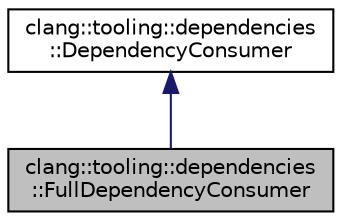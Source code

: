 digraph "clang::tooling::dependencies::FullDependencyConsumer"
{
 // LATEX_PDF_SIZE
  bgcolor="transparent";
  edge [fontname="Helvetica",fontsize="10",labelfontname="Helvetica",labelfontsize="10"];
  node [fontname="Helvetica",fontsize="10",shape=record];
  Node1 [label="clang::tooling::dependencies\l::FullDependencyConsumer",height=0.2,width=0.4,color="black", fillcolor="grey75", style="filled", fontcolor="black",tooltip=" "];
  Node2 -> Node1 [dir="back",color="midnightblue",fontsize="10",style="solid",fontname="Helvetica"];
  Node2 [label="clang::tooling::dependencies\l::DependencyConsumer",height=0.2,width=0.4,color="black",URL="$classclang_1_1tooling_1_1dependencies_1_1DependencyConsumer.html",tooltip=" "];
}
